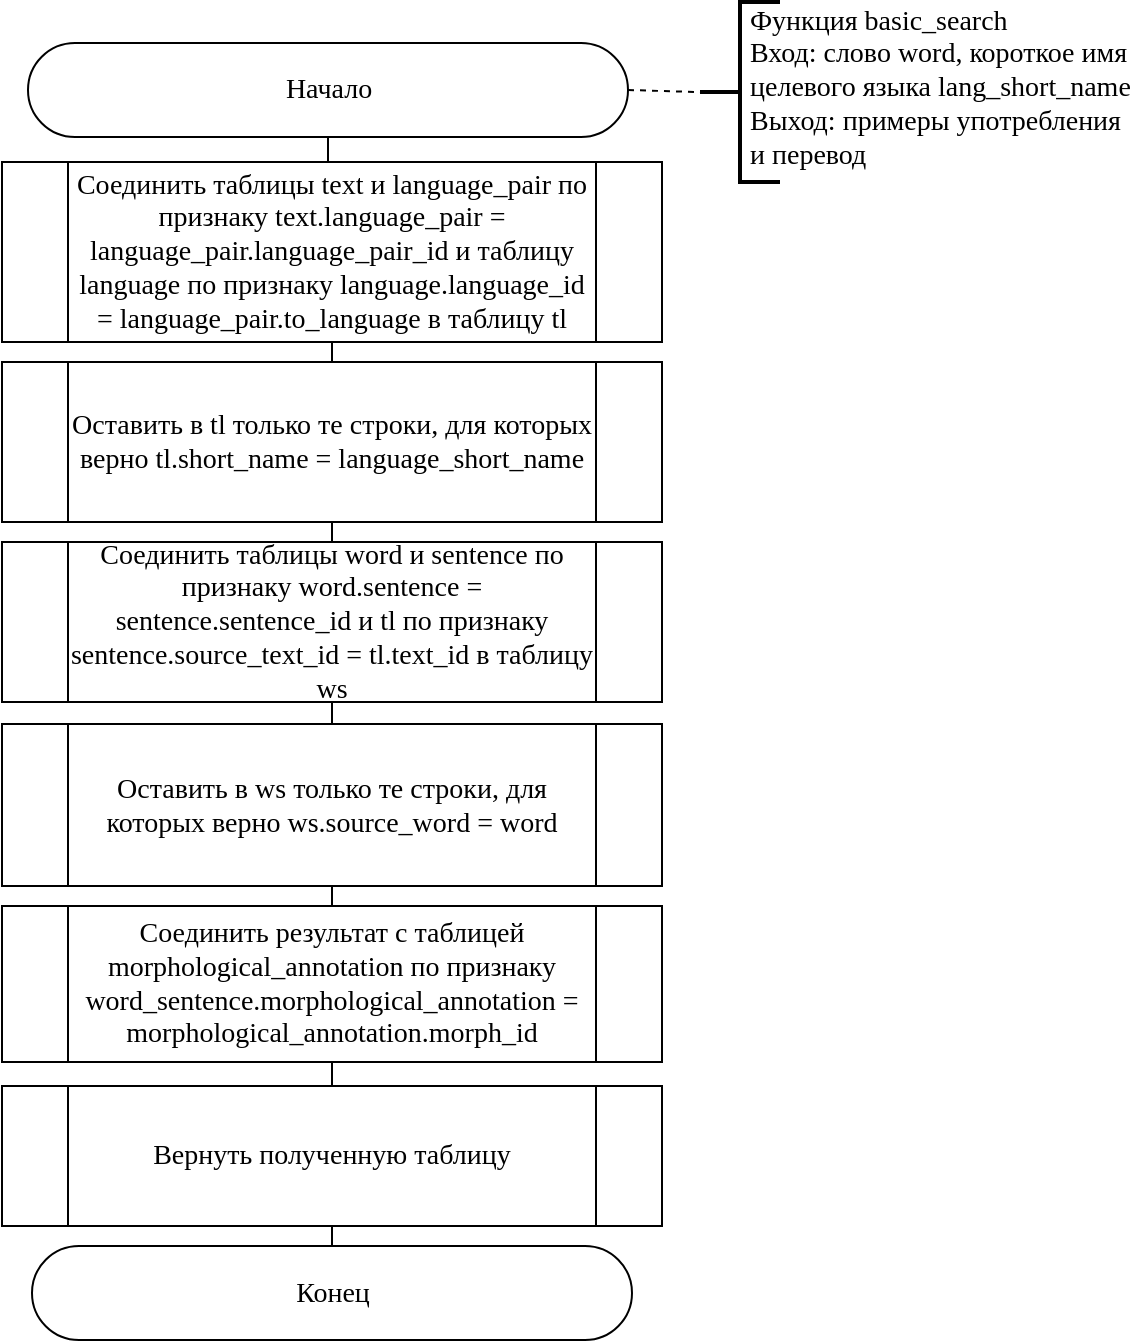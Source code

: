 <mxfile version="20.8.16" type="device"><diagram id="C5RBs43oDa-KdzZeNtuy" name="Page-1"><mxGraphModel dx="691" dy="1139" grid="1" gridSize="10" guides="1" tooltips="1" connect="1" arrows="1" fold="1" page="1" pageScale="1" pageWidth="600" pageHeight="730" math="0" shadow="0"><root><mxCell id="WIyWlLk6GJQsqaUBKTNV-0"/><mxCell id="WIyWlLk6GJQsqaUBKTNV-1" parent="WIyWlLk6GJQsqaUBKTNV-0"/><mxCell id="dCSs5ZLkzxHI0vqwsW0G-0" value="&lt;font face=&quot;Times New Roman&quot; style=&quot;font-size: 14px;&quot;&gt;Начало&lt;/font&gt;" style="html=1;dashed=0;whitespace=wrap;shape=mxgraph.dfd.start" parent="WIyWlLk6GJQsqaUBKTNV-1" vertex="1"><mxGeometry x="17" y="-682.5" width="300" height="47" as="geometry"/></mxCell><mxCell id="dCSs5ZLkzxHI0vqwsW0G-2" value="" style="strokeWidth=2;html=1;shape=mxgraph.flowchart.annotation_2;align=left;labelPosition=right;pointerEvents=1;fontFamily=Times New Roman;fontSize=14;" parent="WIyWlLk6GJQsqaUBKTNV-1" vertex="1"><mxGeometry x="353" y="-703" width="40" height="90" as="geometry"/></mxCell><mxCell id="dCSs5ZLkzxHI0vqwsW0G-3" value="" style="endArrow=none;dashed=1;html=1;rounded=0;fontFamily=Times New Roman;fontSize=14;exitX=1;exitY=0.5;exitDx=0;exitDy=0;exitPerimeter=0;entryX=0.034;entryY=0.501;entryDx=0;entryDy=0;entryPerimeter=0;" parent="WIyWlLk6GJQsqaUBKTNV-1" source="dCSs5ZLkzxHI0vqwsW0G-0" target="dCSs5ZLkzxHI0vqwsW0G-2" edge="1"><mxGeometry width="50" height="50" relative="1" as="geometry"><mxPoint x="333" y="-655" as="sourcePoint"/><mxPoint x="433" y="-620.5" as="targetPoint"/></mxGeometry></mxCell><mxCell id="dCSs5ZLkzxHI0vqwsW0G-4" value="Функция basic_search&lt;br&gt;Вход: слово word, короткое имя целевого языка lang_short_name&lt;br&gt;Выход: примеры употребления&amp;nbsp;&lt;br&gt;и перевод" style="text;html=1;strokeColor=none;fillColor=none;align=left;verticalAlign=middle;whiteSpace=wrap;rounded=0;fontSize=14;fontFamily=Times New Roman;" parent="WIyWlLk6GJQsqaUBKTNV-1" vertex="1"><mxGeometry x="376" y="-685" width="200" height="50" as="geometry"/></mxCell><mxCell id="dCSs5ZLkzxHI0vqwsW0G-5" value="" style="endArrow=none;html=1;rounded=0;fontFamily=Times New Roman;fontSize=14;entryX=0.5;entryY=0.5;entryDx=0;entryDy=23.5;entryPerimeter=0;exitX=0.5;exitY=0;exitDx=0;exitDy=0;" parent="WIyWlLk6GJQsqaUBKTNV-1" target="dCSs5ZLkzxHI0vqwsW0G-0" edge="1"><mxGeometry width="50" height="50" relative="1" as="geometry"><mxPoint x="167" y="-604.5" as="sourcePoint"/><mxPoint x="217" y="-574.5" as="targetPoint"/></mxGeometry></mxCell><mxCell id="dCSs5ZLkzxHI0vqwsW0G-7" value="Оставить в ws только те строки, для которых верно ws.source_word = word" style="shape=process;whiteSpace=wrap;html=1;backgroundOutline=1;fontFamily=Times New Roman;fontSize=14;" parent="WIyWlLk6GJQsqaUBKTNV-1" vertex="1"><mxGeometry x="4" y="-342" width="330" height="81" as="geometry"/></mxCell><mxCell id="OD_u8-qE-I0QwWg3DUxn-9" style="edgeStyle=orthogonalEdgeStyle;rounded=0;orthogonalLoop=1;jettySize=auto;html=1;exitX=0.5;exitY=0;exitDx=0;exitDy=0;entryX=0.5;entryY=1;entryDx=0;entryDy=0;endArrow=none;endFill=0;" parent="WIyWlLk6GJQsqaUBKTNV-1" target="dCSs5ZLkzxHI0vqwsW0G-7" edge="1"><mxGeometry relative="1" as="geometry"><mxPoint x="169" y="-248" as="sourcePoint"/></mxGeometry></mxCell><mxCell id="dCSs5ZLkzxHI0vqwsW0G-12" value="Вернуть полученную таблицу" style="shape=process;whiteSpace=wrap;html=1;backgroundOutline=1;fontFamily=Times New Roman;fontSize=14;" parent="WIyWlLk6GJQsqaUBKTNV-1" vertex="1"><mxGeometry x="4" y="-161" width="330" height="70" as="geometry"/></mxCell><mxCell id="dCSs5ZLkzxHI0vqwsW0G-14" value="Соединить результат с таблицей morphological_annotation по признаку word_sentence.morphological_annotation = morphological_annotation.morph_id" style="shape=process;whiteSpace=wrap;html=1;backgroundOutline=1;fontFamily=Times New Roman;fontSize=14;" parent="WIyWlLk6GJQsqaUBKTNV-1" vertex="1"><mxGeometry x="4" y="-251" width="330" height="78" as="geometry"/></mxCell><mxCell id="dCSs5ZLkzxHI0vqwsW0G-15" value="" style="endArrow=none;html=1;rounded=0;fontFamily=Times New Roman;fontSize=14;exitX=0.5;exitY=0;exitDx=0;exitDy=0;entryX=0.5;entryY=1;entryDx=0;entryDy=0;" parent="WIyWlLk6GJQsqaUBKTNV-1" source="dCSs5ZLkzxHI0vqwsW0G-14" edge="1"><mxGeometry width="50" height="50" relative="1" as="geometry"><mxPoint x="247" y="-221" as="sourcePoint"/><mxPoint x="169" y="-261" as="targetPoint"/></mxGeometry></mxCell><mxCell id="dCSs5ZLkzxHI0vqwsW0G-16" value="&lt;font face=&quot;Times New Roman&quot;&gt;&lt;span style=&quot;font-size: 14px;&quot;&gt;Конец&lt;/span&gt;&lt;/font&gt;" style="html=1;dashed=0;whitespace=wrap;shape=mxgraph.dfd.start" parent="WIyWlLk6GJQsqaUBKTNV-1" vertex="1"><mxGeometry x="19" y="-81" width="300" height="47" as="geometry"/></mxCell><mxCell id="dCSs5ZLkzxHI0vqwsW0G-17" value="" style="endArrow=none;html=1;rounded=0;fontFamily=Times New Roman;fontSize=14;exitX=0.5;exitY=0.5;exitDx=0;exitDy=-23.5;exitPerimeter=0;entryX=0.5;entryY=1;entryDx=0;entryDy=0;" parent="WIyWlLk6GJQsqaUBKTNV-1" target="dCSs5ZLkzxHI0vqwsW0G-12" edge="1"><mxGeometry width="50" height="50" relative="1" as="geometry"><mxPoint x="169" y="-81" as="sourcePoint"/><mxPoint x="247" y="-271" as="targetPoint"/></mxGeometry></mxCell><mxCell id="VEmeQXMMb3TItxQnhz7K-0" value="" style="endArrow=none;html=1;rounded=0;exitX=0.5;exitY=0;exitDx=0;exitDy=0;entryX=0.5;entryY=1;entryDx=0;entryDy=0;" parent="WIyWlLk6GJQsqaUBKTNV-1" source="dCSs5ZLkzxHI0vqwsW0G-12" target="dCSs5ZLkzxHI0vqwsW0G-14" edge="1"><mxGeometry width="50" height="50" relative="1" as="geometry"><mxPoint x="284" y="-232" as="sourcePoint"/><mxPoint x="334" y="-282" as="targetPoint"/></mxGeometry></mxCell><mxCell id="OD_u8-qE-I0QwWg3DUxn-0" value="Соединить таблицы text и language_pair по признаку text.language_pair = language_pair.language_pair_id и таблицу language по признаку language.language_id = language_pair.to_language в таблицу tl" style="shape=process;whiteSpace=wrap;html=1;backgroundOutline=1;fontFamily=Times New Roman;fontSize=14;" parent="WIyWlLk6GJQsqaUBKTNV-1" vertex="1"><mxGeometry x="4" y="-623" width="330" height="90" as="geometry"/></mxCell><mxCell id="OD_u8-qE-I0QwWg3DUxn-1" value="Соединить таблицы word и sentence по признаку word.sentence = sentence.sentence_id и tl по признаку sentence.source_text_id = tl.text_id в таблицу ws" style="shape=process;whiteSpace=wrap;html=1;backgroundOutline=1;fontFamily=Times New Roman;fontSize=14;" parent="WIyWlLk6GJQsqaUBKTNV-1" vertex="1"><mxGeometry x="4" y="-433" width="330" height="80" as="geometry"/></mxCell><mxCell id="OD_u8-qE-I0QwWg3DUxn-4" value="Оставить в tl только те строки, для которых &lt;br&gt;верно tl.short_name = language_short_name" style="shape=process;whiteSpace=wrap;html=1;backgroundOutline=1;fontFamily=Times New Roman;fontSize=14;" parent="WIyWlLk6GJQsqaUBKTNV-1" vertex="1"><mxGeometry x="4" y="-523" width="330" height="80" as="geometry"/></mxCell><mxCell id="OD_u8-qE-I0QwWg3DUxn-5" value="" style="endArrow=none;html=1;rounded=0;entryX=0.5;entryY=1;entryDx=0;entryDy=0;exitX=0.5;exitY=0;exitDx=0;exitDy=0;" parent="WIyWlLk6GJQsqaUBKTNV-1" source="OD_u8-qE-I0QwWg3DUxn-4" target="OD_u8-qE-I0QwWg3DUxn-0" edge="1"><mxGeometry width="50" height="50" relative="1" as="geometry"><mxPoint x="134" y="-393" as="sourcePoint"/><mxPoint x="184" y="-443" as="targetPoint"/></mxGeometry></mxCell><mxCell id="OD_u8-qE-I0QwWg3DUxn-6" value="" style="endArrow=none;html=1;rounded=0;entryX=0.5;entryY=1;entryDx=0;entryDy=0;exitX=0.5;exitY=0;exitDx=0;exitDy=0;" parent="WIyWlLk6GJQsqaUBKTNV-1" source="OD_u8-qE-I0QwWg3DUxn-1" target="OD_u8-qE-I0QwWg3DUxn-4" edge="1"><mxGeometry width="50" height="50" relative="1" as="geometry"><mxPoint x="124" y="-343" as="sourcePoint"/><mxPoint x="174" y="-393" as="targetPoint"/></mxGeometry></mxCell><mxCell id="OD_u8-qE-I0QwWg3DUxn-7" value="" style="endArrow=none;html=1;rounded=0;entryX=0.5;entryY=1;entryDx=0;entryDy=0;exitX=0.5;exitY=0;exitDx=0;exitDy=0;" parent="WIyWlLk6GJQsqaUBKTNV-1" source="dCSs5ZLkzxHI0vqwsW0G-7" target="OD_u8-qE-I0QwWg3DUxn-1" edge="1"><mxGeometry width="50" height="50" relative="1" as="geometry"><mxPoint x="124" y="-298" as="sourcePoint"/><mxPoint x="174" y="-348" as="targetPoint"/></mxGeometry></mxCell></root></mxGraphModel></diagram></mxfile>